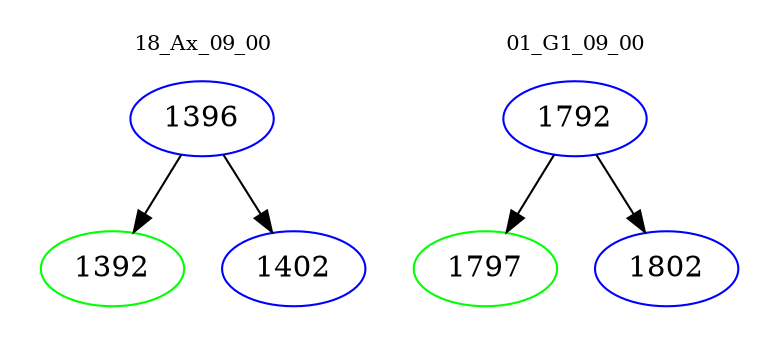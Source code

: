 digraph{
subgraph cluster_0 {
color = white
label = "18_Ax_09_00";
fontsize=10;
T0_1396 [label="1396", color="blue"]
T0_1396 -> T0_1392 [color="black"]
T0_1392 [label="1392", color="green"]
T0_1396 -> T0_1402 [color="black"]
T0_1402 [label="1402", color="blue"]
}
subgraph cluster_1 {
color = white
label = "01_G1_09_00";
fontsize=10;
T1_1792 [label="1792", color="blue"]
T1_1792 -> T1_1797 [color="black"]
T1_1797 [label="1797", color="green"]
T1_1792 -> T1_1802 [color="black"]
T1_1802 [label="1802", color="blue"]
}
}
